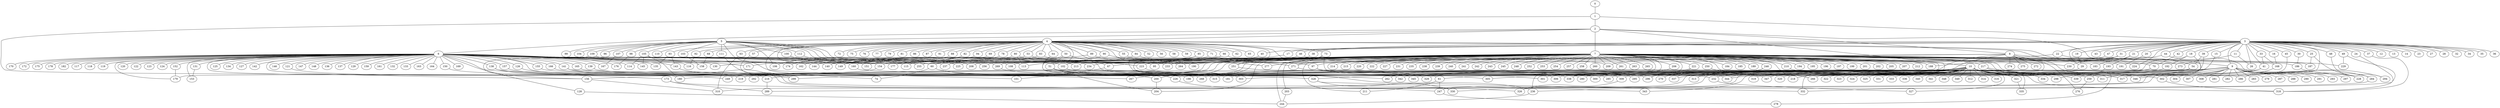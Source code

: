 
graph graphname {
    0 -- 1
1 -- 2
1 -- 3
1 -- 292
2 -- 4
2 -- 5
2 -- 6
2 -- 7
2 -- 8
2 -- 9
2 -- 10
3 -- 11
3 -- 12
3 -- 13
3 -- 14
3 -- 15
3 -- 16
3 -- 17
3 -- 18
3 -- 19
3 -- 20
3 -- 21
3 -- 22
3 -- 23
3 -- 24
3 -- 25
3 -- 26
3 -- 27
3 -- 28
3 -- 29
3 -- 30
3 -- 31
3 -- 32
3 -- 33
3 -- 34
3 -- 35
3 -- 36
3 -- 37
3 -- 38
3 -- 39
3 -- 40
3 -- 41
3 -- 42
3 -- 43
3 -- 44
3 -- 45
3 -- 46
3 -- 47
3 -- 48
3 -- 49
3 -- 224
3 -- 9
3 -- 346
4 -- 50
4 -- 51
4 -- 52
4 -- 53
4 -- 54
4 -- 55
4 -- 56
4 -- 57
4 -- 58
4 -- 59
4 -- 60
4 -- 61
4 -- 62
4 -- 63
4 -- 64
4 -- 65
4 -- 66
4 -- 67
4 -- 68
4 -- 69
4 -- 70
4 -- 71
4 -- 72
4 -- 73
4 -- 74
4 -- 75
4 -- 76
4 -- 77
4 -- 78
4 -- 79
4 -- 80
4 -- 81
4 -- 82
4 -- 83
4 -- 84
4 -- 85
4 -- 86
4 -- 87
4 -- 88
4 -- 89
4 -- 90
4 -- 91
4 -- 92
4 -- 93
4 -- 94
4 -- 95
4 -- 251
5 -- 96
5 -- 97
5 -- 99
5 -- 100
5 -- 101
5 -- 102
5 -- 103
5 -- 104
5 -- 105
5 -- 106
5 -- 107
5 -- 108
5 -- 98
5 -- 110
5 -- 109
5 -- 112
5 -- 113
5 -- 111
6 -- 128
6 -- 129
6 -- 131
6 -- 132
6 -- 133
6 -- 134
6 -- 135
6 -- 136
6 -- 137
6 -- 138
6 -- 139
6 -- 140
6 -- 130
6 -- 142
6 -- 143
6 -- 144
6 -- 145
6 -- 146
6 -- 147
6 -- 148
6 -- 149
6 -- 150
6 -- 151
6 -- 152
6 -- 153
6 -- 154
6 -- 155
6 -- 156
6 -- 157
6 -- 158
6 -- 159
6 -- 160
6 -- 161
6 -- 162
6 -- 163
6 -- 164
6 -- 165
6 -- 166
6 -- 167
6 -- 168
6 -- 169
6 -- 170
6 -- 171
6 -- 172
6 -- 173
6 -- 174
6 -- 175
6 -- 176
6 -- 177
6 -- 178
6 -- 179
6 -- 180
6 -- 181
6 -- 182
6 -- 141
6 -- 114
6 -- 115
6 -- 116
6 -- 117
6 -- 118
6 -- 119
6 -- 120
6 -- 121
6 -- 122
6 -- 123
6 -- 124
6 -- 125
6 -- 126
6 -- 127
7 -- 183
7 -- 184
7 -- 185
7 -- 186
7 -- 187
7 -- 188
7 -- 189
7 -- 190
7 -- 191
7 -- 192
7 -- 193
7 -- 194
7 -- 195
7 -- 196
7 -- 197
7 -- 198
7 -- 199
7 -- 200
7 -- 201
7 -- 202
7 -- 203
7 -- 204
7 -- 205
7 -- 206
7 -- 207
7 -- 208
7 -- 209
7 -- 210
7 -- 211
7 -- 212
7 -- 213
7 -- 214
7 -- 215
7 -- 216
7 -- 217
7 -- 218
7 -- 219
7 -- 220
7 -- 221
7 -- 222
7 -- 223
7 -- 224
7 -- 225
7 -- 226
7 -- 227
7 -- 228
7 -- 229
7 -- 230
7 -- 231
7 -- 232
7 -- 233
7 -- 234
7 -- 235
7 -- 236
7 -- 237
7 -- 238
7 -- 239
7 -- 240
7 -- 241
7 -- 242
7 -- 243
7 -- 244
7 -- 245
7 -- 246
7 -- 247
7 -- 248
7 -- 249
7 -- 250
7 -- 251
7 -- 252
7 -- 253
7 -- 254
7 -- 255
7 -- 256
7 -- 257
7 -- 258
7 -- 259
7 -- 260
7 -- 261
7 -- 262
7 -- 263
7 -- 264
7 -- 265
7 -- 266
7 -- 267
8 -- 268
8 -- 269
8 -- 270
8 -- 271
8 -- 272
8 -- 273
8 -- 274
8 -- 275
8 -- 276
8 -- 277
8 -- 278
8 -- 344
9 -- 279
9 -- 280
9 -- 281
9 -- 282
9 -- 283
9 -- 284
9 -- 285
9 -- 286
9 -- 287
9 -- 288
9 -- 289
9 -- 290
9 -- 291
9 -- 292
9 -- 293
9 -- 294
9 -- 295
9 -- 296
9 -- 297
9 -- 298
9 -- 299
9 -- 300
9 -- 301
9 -- 302
9 -- 303
9 -- 304
9 -- 305
9 -- 306
9 -- 307
9 -- 308
9 -- 309
9 -- 310
10 -- 311
10 -- 312
10 -- 313
10 -- 314
10 -- 315
10 -- 316
10 -- 317
10 -- 318
10 -- 319
10 -- 320
10 -- 321
10 -- 322
10 -- 323
10 -- 324
10 -- 325
10 -- 326
10 -- 327
10 -- 328
10 -- 329
10 -- 330
10 -- 331
10 -- 332
10 -- 333
10 -- 334
10 -- 335
10 -- 336
10 -- 337
10 -- 338
10 -- 339
10 -- 340
10 -- 341
10 -- 342
10 -- 343
10 -- 344
10 -- 345
10 -- 346
10 -- 347
10 -- 348
10 -- 349
11 -- 26
11 -- 273
15 -- 266
16 -- 168
17 -- 60
18 -- 339
18 -- 192
18 -- 179
19 -- 29
20 -- 191
21 -- 183
21 -- 193
22 -- 346
22 -- 108
24 -- 236
25 -- 187
25 -- 284
29 -- 180
30 -- 186
31 -- 230
31 -- 188
31 -- 113
33 -- 41
33 -- 168
37 -- 318
38 -- 67
39 -- 54
39 -- 266
40 -- 177
40 -- 154
41 -- 232
41 -- 311
42 -- 70
44 -- 228
44 -- 97
45 -- 317
46 -- 115
46 -- 102
46 -- 188
47 -- 209
48 -- 294
49 -- 318
49 -- 229
50 -- 303
50 -- 51
50 -- 300
51 -- 303
51 -- 280
51 -- 204
51 -- 345
53 -- 234
53 -- 162
54 -- 61
54 -- 346
55 -- 190
57 -- 299
60 -- 198
60 -- 74
60 -- 200
61 -- 247
61 -- 211
63 -- 310
64 -- 342
66 -- 285
66 -- 209
66 -- 151
67 -- 101
68 -- 158
69 -- 149
70 -- 347
70 -- 181
71 -- 160
71 -- 271
73 -- 271
73 -- 95
73 -- 286
78 -- 174
78 -- 151
80 -- 171
80 -- 113
80 -- 213
82 -- 140
82 -- 130
83 -- 144
83 -- 223
84 -- 102
84 -- 277
85 -- 332
85 -- 140
88 -- 106
89 -- 149
89 -- 233
90 -- 237
90 -- 264
92 -- 116
93 -- 135
93 -- 143
94 -- 174
97 -- 347
97 -- 296
98 -- 176
100 -- 208
100 -- 225
100 -- 269
102 -- 329
103 -- 158
105 -- 180
105 -- 237
105 -- 145
105 -- 114
107 -- 167
109 -- 255
109 -- 156
111 -- 326
112 -- 256
121 -- 249
126 -- 315
128 -- 244
131 -- 153
138 -- 226
138 -- 219
139 -- 232
141 -- 305
141 -- 216
141 -- 301
143 -- 330
150 -- 299
152 -- 179
154 -- 156
155 -- 328
156 -- 310
157 -- 268
160 -- 267
165 -- 306
166 -- 262
168 -- 286
173 -- 247
173 -- 289
186 -- 228
192 -- 218
193 -- 259
200 -- 204
203 -- 244
206 -- 262
210 -- 298
216 -- 289
217 -- 334
217 -- 302
221 -- 296
221 -- 337
223 -- 309
226 -- 236
232 -- 327
236 -- 244
246 -- 270
246 -- 338
246 -- 313
247 -- 278
250 -- 266
251 -- 295
259 -- 276
269 -- 338
271 -- 344
284 -- 332
302 -- 318
309 -- 326
321 -- 335
328 -- 330
328 -- 343

}
